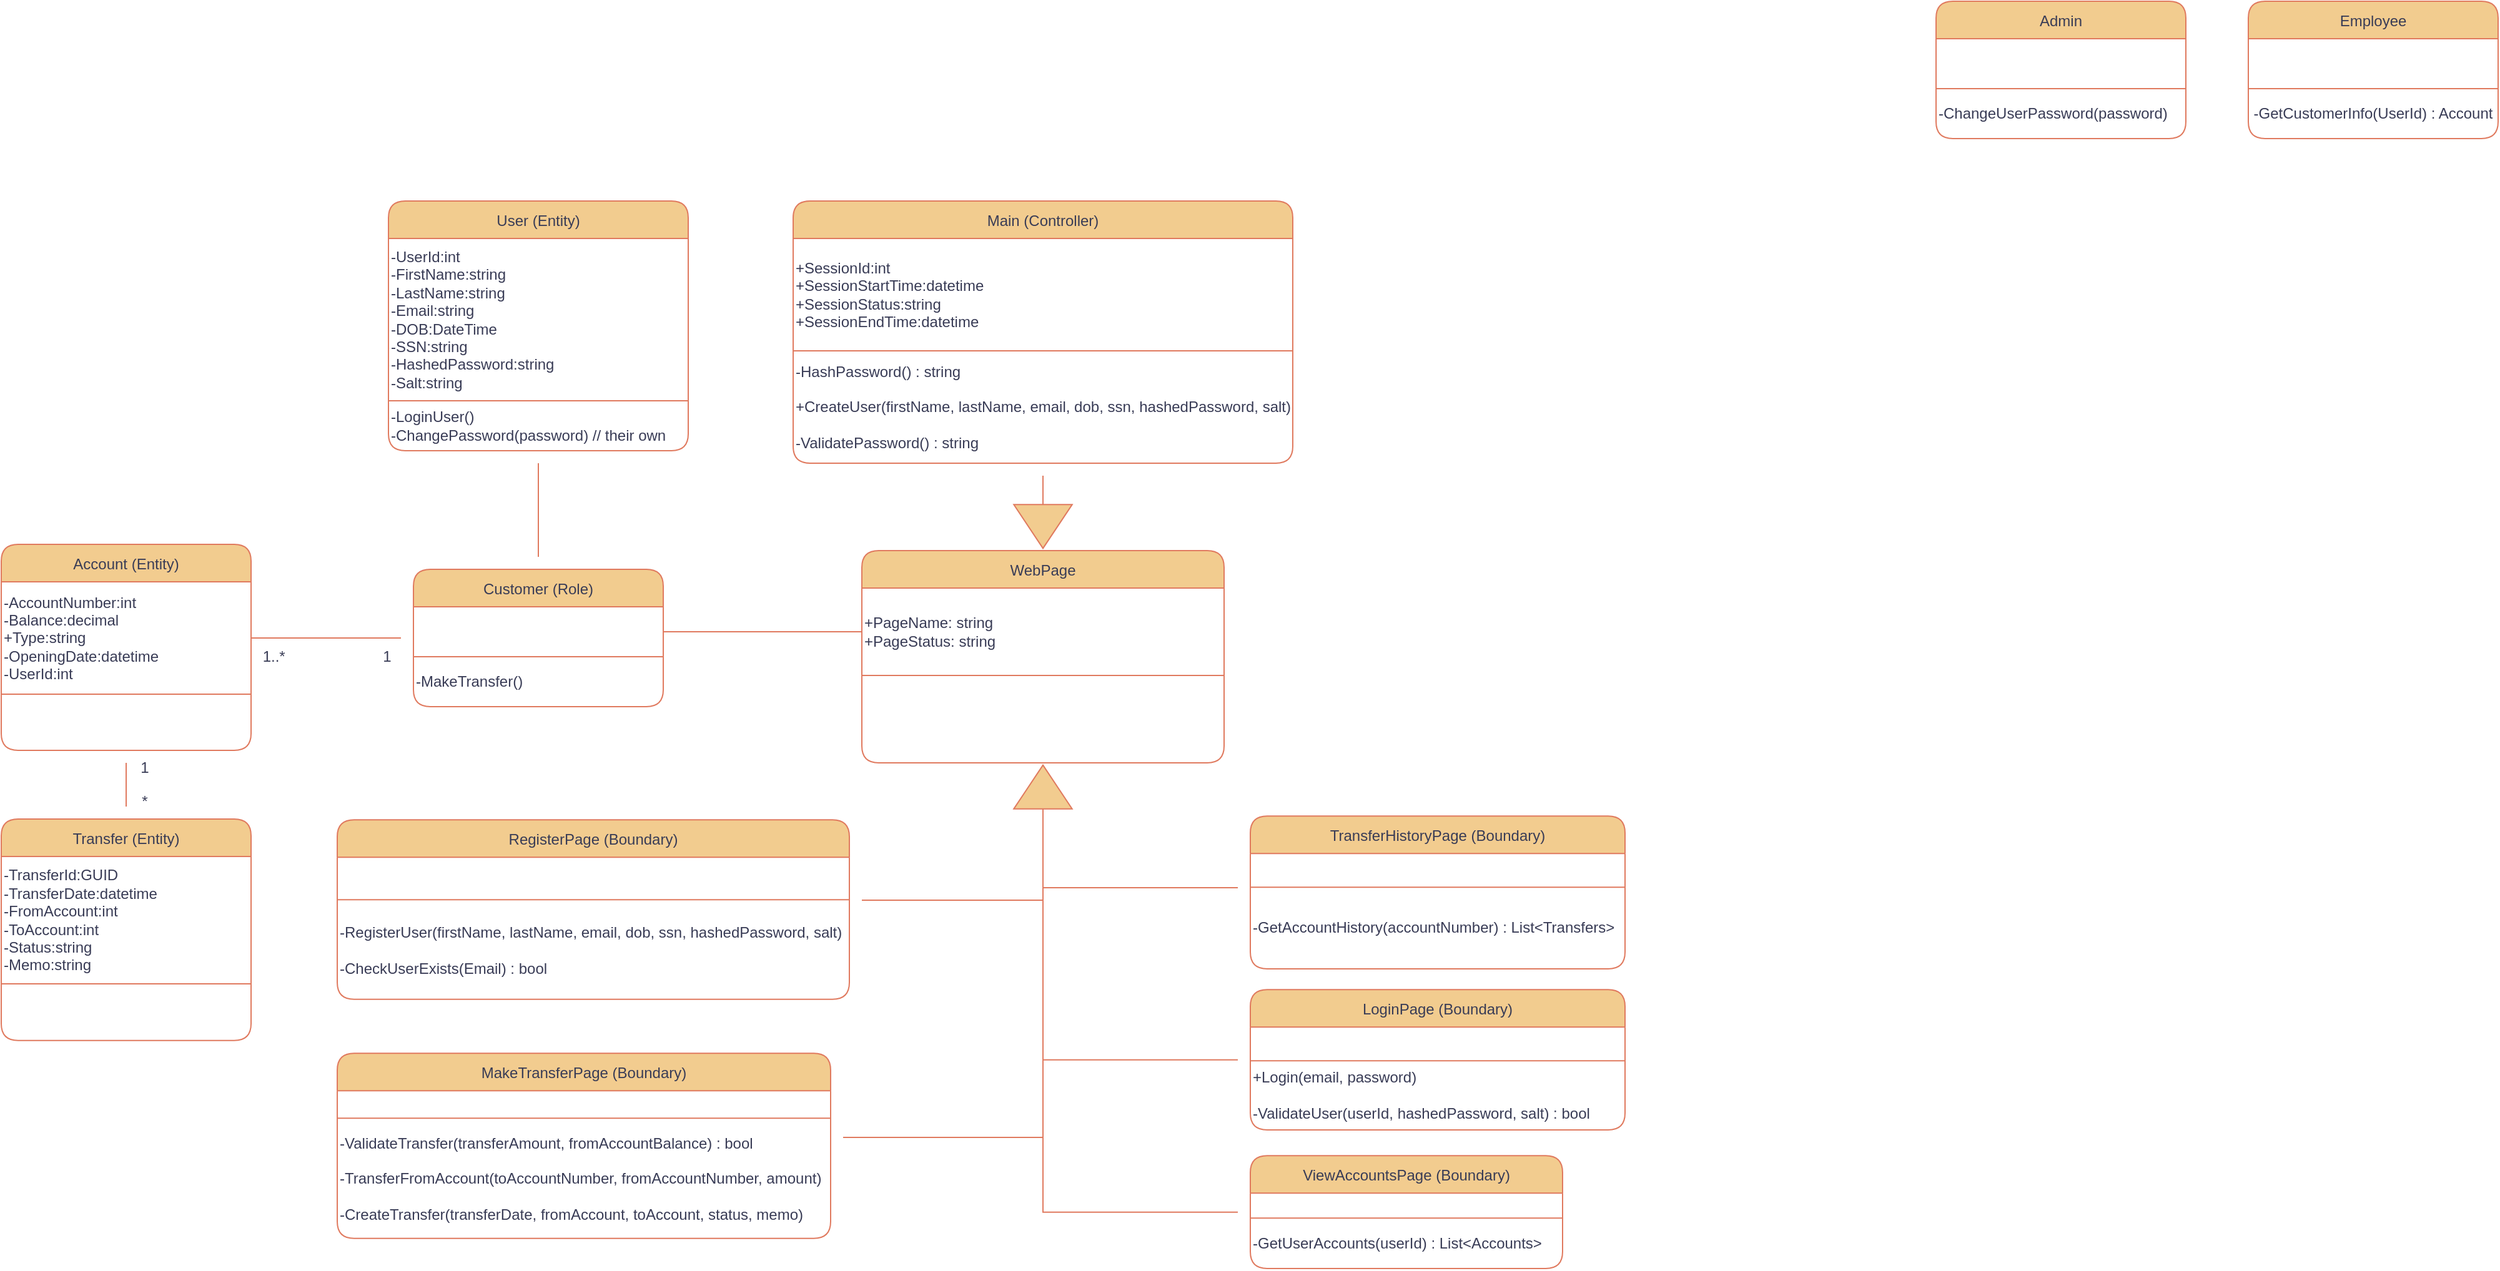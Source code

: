 <mxfile version="21.8.2" type="device">
  <diagram name="Page-1" id="P17yyzefL4xi3_36QRNX">
    <mxGraphModel dx="1736" dy="913" grid="0" gridSize="10" guides="1" tooltips="1" connect="1" arrows="1" fold="1" page="1" pageScale="1" pageWidth="3000" pageHeight="3000" math="0" shadow="0">
      <root>
        <mxCell id="0" />
        <mxCell id="1" parent="0" />
        <mxCell id="8Cm02EMTZbCcTqb-3GgG-6" value="Main (Controller)" style="shape=table;startSize=30;container=1;collapsible=0;childLayout=tableLayout;perimeterSpacing=10;swimlaneLine=1;rounded=1;labelBackgroundColor=none;fillColor=#F2CC8F;strokeColor=#E07A5F;fontColor=#393C56;" vertex="1" parent="1">
          <mxGeometry x="955" y="320" width="400" height="210" as="geometry" />
        </mxCell>
        <mxCell id="8Cm02EMTZbCcTqb-3GgG-7" value="" style="shape=tableRow;horizontal=0;startSize=0;swimlaneHead=0;swimlaneBody=0;strokeColor=#E07A5F;top=0;left=0;bottom=0;right=0;collapsible=0;dropTarget=0;fillColor=none;points=[[0,0.5],[1,0.5]];portConstraint=eastwest;swimlaneLine=1;labelBackgroundColor=none;fontColor=#393C56;" vertex="1" parent="8Cm02EMTZbCcTqb-3GgG-6">
          <mxGeometry y="30" width="400" height="90" as="geometry" />
        </mxCell>
        <mxCell id="8Cm02EMTZbCcTqb-3GgG-8" value="+SessionId:int&lt;br&gt;+SessionStartTime:datetime&lt;br&gt;+SessionStatus:string&lt;br&gt;+SessionEndTime:datetime" style="shape=partialRectangle;html=1;whiteSpace=wrap;connectable=0;strokeColor=#E07A5F;overflow=hidden;fillColor=none;top=0;left=0;bottom=0;right=0;pointerEvents=1;swimlaneLine=1;align=left;labelBackgroundColor=none;fontColor=#393C56;" vertex="1" parent="8Cm02EMTZbCcTqb-3GgG-7">
          <mxGeometry width="400" height="90" as="geometry">
            <mxRectangle width="400" height="90" as="alternateBounds" />
          </mxGeometry>
        </mxCell>
        <mxCell id="8Cm02EMTZbCcTqb-3GgG-9" value="" style="shape=tableRow;horizontal=0;startSize=0;swimlaneHead=0;swimlaneBody=0;strokeColor=#E07A5F;top=0;left=0;bottom=0;right=0;collapsible=0;dropTarget=0;fillColor=none;points=[[0,0.5],[1,0.5]];portConstraint=eastwest;swimlaneLine=1;labelBackgroundColor=none;fontColor=#393C56;" vertex="1" parent="8Cm02EMTZbCcTqb-3GgG-6">
          <mxGeometry y="120" width="400" height="90" as="geometry" />
        </mxCell>
        <mxCell id="8Cm02EMTZbCcTqb-3GgG-10" value="-HashPassword() : string&lt;br&gt;&lt;br&gt;+CreateUser(firstName, lastName, email, dob, ssn, hashedPassword, salt)&lt;br&gt;&lt;br&gt;-ValidatePassword() : string" style="shape=partialRectangle;html=1;whiteSpace=wrap;connectable=0;strokeColor=#E07A5F;overflow=hidden;fillColor=none;top=0;left=0;bottom=0;right=0;pointerEvents=1;swimlaneLine=1;align=left;labelBackgroundColor=none;fontColor=#393C56;" vertex="1" parent="8Cm02EMTZbCcTqb-3GgG-9">
          <mxGeometry width="400" height="90" as="geometry">
            <mxRectangle width="400" height="90" as="alternateBounds" />
          </mxGeometry>
        </mxCell>
        <mxCell id="8Cm02EMTZbCcTqb-3GgG-11" value="WebPage" style="shape=table;startSize=30;container=1;collapsible=0;childLayout=tableLayout;perimeterSpacing=10;swimlaneLine=1;rounded=1;labelBackgroundColor=none;fillColor=#F2CC8F;strokeColor=#E07A5F;fontColor=#393C56;" vertex="1" parent="1">
          <mxGeometry x="1010" y="600" width="290" height="170" as="geometry" />
        </mxCell>
        <mxCell id="8Cm02EMTZbCcTqb-3GgG-12" value="" style="shape=tableRow;horizontal=0;startSize=0;swimlaneHead=0;swimlaneBody=0;strokeColor=#E07A5F;top=0;left=0;bottom=0;right=0;collapsible=0;dropTarget=0;fillColor=none;points=[[0,0.5],[1,0.5]];portConstraint=eastwest;swimlaneLine=1;labelBackgroundColor=none;fontColor=#393C56;" vertex="1" parent="8Cm02EMTZbCcTqb-3GgG-11">
          <mxGeometry y="30" width="290" height="70" as="geometry" />
        </mxCell>
        <mxCell id="8Cm02EMTZbCcTqb-3GgG-13" value="+PageName: string&lt;br&gt;+PageStatus: string" style="shape=partialRectangle;html=1;whiteSpace=wrap;connectable=0;strokeColor=#E07A5F;overflow=hidden;fillColor=none;top=0;left=0;bottom=0;right=0;pointerEvents=1;swimlaneLine=1;align=left;labelBackgroundColor=none;fontColor=#393C56;" vertex="1" parent="8Cm02EMTZbCcTqb-3GgG-12">
          <mxGeometry width="290" height="70" as="geometry">
            <mxRectangle width="290" height="70" as="alternateBounds" />
          </mxGeometry>
        </mxCell>
        <mxCell id="8Cm02EMTZbCcTqb-3GgG-14" value="" style="shape=tableRow;horizontal=0;startSize=0;swimlaneHead=0;swimlaneBody=0;strokeColor=#E07A5F;top=0;left=0;bottom=0;right=0;collapsible=0;dropTarget=0;fillColor=none;points=[[0,0.5],[1,0.5]];portConstraint=eastwest;swimlaneLine=1;labelBackgroundColor=none;fontColor=#393C56;" vertex="1" parent="8Cm02EMTZbCcTqb-3GgG-11">
          <mxGeometry y="100" width="290" height="70" as="geometry" />
        </mxCell>
        <mxCell id="8Cm02EMTZbCcTqb-3GgG-15" value="" style="shape=partialRectangle;html=1;whiteSpace=wrap;connectable=0;strokeColor=#E07A5F;overflow=hidden;fillColor=none;top=0;left=0;bottom=0;right=0;pointerEvents=1;swimlaneLine=1;align=left;labelBackgroundColor=none;fontColor=#393C56;" vertex="1" parent="8Cm02EMTZbCcTqb-3GgG-14">
          <mxGeometry width="290" height="70" as="geometry">
            <mxRectangle width="290" height="70" as="alternateBounds" />
          </mxGeometry>
        </mxCell>
        <mxCell id="8Cm02EMTZbCcTqb-3GgG-16" value="User (Entity)" style="shape=table;startSize=30;container=1;collapsible=0;childLayout=tableLayout;perimeterSpacing=10;swimlaneLine=1;rounded=1;labelBackgroundColor=none;fillColor=#F2CC8F;strokeColor=#E07A5F;fontColor=#393C56;" vertex="1" parent="1">
          <mxGeometry x="631" y="320" width="240" height="200" as="geometry" />
        </mxCell>
        <mxCell id="8Cm02EMTZbCcTqb-3GgG-17" value="" style="shape=tableRow;horizontal=0;startSize=0;swimlaneHead=0;swimlaneBody=0;strokeColor=#E07A5F;top=0;left=0;bottom=0;right=0;collapsible=0;dropTarget=0;fillColor=none;points=[[0,0.5],[1,0.5]];portConstraint=eastwest;swimlaneLine=1;labelBackgroundColor=none;fontColor=#393C56;" vertex="1" parent="8Cm02EMTZbCcTqb-3GgG-16">
          <mxGeometry y="30" width="240" height="130" as="geometry" />
        </mxCell>
        <mxCell id="8Cm02EMTZbCcTqb-3GgG-18" value="-UserId:int&lt;br&gt;-FirstName:string&lt;br&gt;-LastName:string&lt;br&gt;-Email:string&lt;br&gt;-DOB:DateTime&lt;br&gt;-SSN:string&lt;br&gt;-HashedPassword:string&lt;br&gt;-Salt:string" style="shape=partialRectangle;html=1;whiteSpace=wrap;connectable=0;strokeColor=#E07A5F;overflow=hidden;fillColor=none;top=0;left=0;bottom=0;right=0;pointerEvents=1;swimlaneLine=1;align=left;labelBackgroundColor=none;fontColor=#393C56;" vertex="1" parent="8Cm02EMTZbCcTqb-3GgG-17">
          <mxGeometry width="240" height="130" as="geometry">
            <mxRectangle width="240" height="130" as="alternateBounds" />
          </mxGeometry>
        </mxCell>
        <mxCell id="8Cm02EMTZbCcTqb-3GgG-19" value="" style="shape=tableRow;horizontal=0;startSize=0;swimlaneHead=0;swimlaneBody=0;strokeColor=#E07A5F;top=0;left=0;bottom=0;right=0;collapsible=0;dropTarget=0;fillColor=none;points=[[0,0.5],[1,0.5]];portConstraint=eastwest;swimlaneLine=1;labelBackgroundColor=none;fontColor=#393C56;" vertex="1" parent="8Cm02EMTZbCcTqb-3GgG-16">
          <mxGeometry y="160" width="240" height="40" as="geometry" />
        </mxCell>
        <mxCell id="8Cm02EMTZbCcTqb-3GgG-20" value="-LoginUser()&lt;br&gt;-ChangePassword(password) // their own" style="shape=partialRectangle;html=1;whiteSpace=wrap;connectable=0;strokeColor=#E07A5F;overflow=hidden;fillColor=none;top=0;left=0;bottom=0;right=0;pointerEvents=1;swimlaneLine=1;align=left;labelBackgroundColor=none;fontColor=#393C56;" vertex="1" parent="8Cm02EMTZbCcTqb-3GgG-19">
          <mxGeometry width="240" height="40" as="geometry">
            <mxRectangle width="240" height="40" as="alternateBounds" />
          </mxGeometry>
        </mxCell>
        <mxCell id="8Cm02EMTZbCcTqb-3GgG-21" value="Admin" style="shape=table;startSize=30;container=1;collapsible=0;childLayout=tableLayout;perimeterSpacing=10;swimlaneLine=1;rounded=1;labelBackgroundColor=none;fillColor=#F2CC8F;strokeColor=#E07A5F;fontColor=#393C56;" vertex="1" parent="1">
          <mxGeometry x="1870" y="160" width="200" height="110" as="geometry" />
        </mxCell>
        <mxCell id="8Cm02EMTZbCcTqb-3GgG-22" value="" style="shape=tableRow;horizontal=0;startSize=0;swimlaneHead=0;swimlaneBody=0;strokeColor=#E07A5F;top=0;left=0;bottom=0;right=0;collapsible=0;dropTarget=0;fillColor=none;points=[[0,0.5],[1,0.5]];portConstraint=eastwest;swimlaneLine=1;labelBackgroundColor=none;fontColor=#393C56;" vertex="1" parent="8Cm02EMTZbCcTqb-3GgG-21">
          <mxGeometry y="30" width="200" height="40" as="geometry" />
        </mxCell>
        <mxCell id="8Cm02EMTZbCcTqb-3GgG-23" value="" style="shape=partialRectangle;html=1;whiteSpace=wrap;connectable=0;strokeColor=#E07A5F;overflow=hidden;fillColor=none;top=0;left=0;bottom=0;right=0;pointerEvents=1;swimlaneLine=1;labelBackgroundColor=none;fontColor=#393C56;" vertex="1" parent="8Cm02EMTZbCcTqb-3GgG-22">
          <mxGeometry width="200" height="40" as="geometry">
            <mxRectangle width="200" height="40" as="alternateBounds" />
          </mxGeometry>
        </mxCell>
        <mxCell id="8Cm02EMTZbCcTqb-3GgG-24" value="" style="shape=tableRow;horizontal=0;startSize=0;swimlaneHead=0;swimlaneBody=0;strokeColor=#E07A5F;top=0;left=0;bottom=0;right=0;collapsible=0;dropTarget=0;fillColor=none;points=[[0,0.5],[1,0.5]];portConstraint=eastwest;swimlaneLine=1;labelBackgroundColor=none;fontColor=#393C56;" vertex="1" parent="8Cm02EMTZbCcTqb-3GgG-21">
          <mxGeometry y="70" width="200" height="40" as="geometry" />
        </mxCell>
        <mxCell id="8Cm02EMTZbCcTqb-3GgG-25" value="-ChangeUserPassword(password)" style="shape=partialRectangle;html=1;whiteSpace=wrap;connectable=0;strokeColor=#E07A5F;overflow=hidden;fillColor=none;top=0;left=0;bottom=0;right=0;pointerEvents=1;swimlaneLine=1;align=left;labelBackgroundColor=none;fontColor=#393C56;" vertex="1" parent="8Cm02EMTZbCcTqb-3GgG-24">
          <mxGeometry width="200" height="40" as="geometry">
            <mxRectangle width="200" height="40" as="alternateBounds" />
          </mxGeometry>
        </mxCell>
        <mxCell id="8Cm02EMTZbCcTqb-3GgG-76" style="edgeStyle=orthogonalEdgeStyle;rounded=0;orthogonalLoop=1;jettySize=auto;html=1;endArrow=none;endFill=0;labelBackgroundColor=none;strokeColor=#E07A5F;fontColor=default;" edge="1" parent="1" source="8Cm02EMTZbCcTqb-3GgG-26" target="8Cm02EMTZbCcTqb-3GgG-16">
          <mxGeometry relative="1" as="geometry" />
        </mxCell>
        <mxCell id="8Cm02EMTZbCcTqb-3GgG-26" value="Customer (Role)" style="shape=table;startSize=30;container=1;collapsible=0;childLayout=tableLayout;perimeterSpacing=10;swimlaneLine=1;rounded=1;labelBackgroundColor=none;fillColor=#F2CC8F;strokeColor=#E07A5F;fontColor=#393C56;" vertex="1" parent="1">
          <mxGeometry x="651" y="615" width="200" height="110" as="geometry" />
        </mxCell>
        <mxCell id="8Cm02EMTZbCcTqb-3GgG-27" value="" style="shape=tableRow;horizontal=0;startSize=0;swimlaneHead=0;swimlaneBody=0;strokeColor=#E07A5F;top=0;left=0;bottom=0;right=0;collapsible=0;dropTarget=0;fillColor=none;points=[[0,0.5],[1,0.5]];portConstraint=eastwest;swimlaneLine=1;labelBackgroundColor=none;fontColor=#393C56;" vertex="1" parent="8Cm02EMTZbCcTqb-3GgG-26">
          <mxGeometry y="30" width="200" height="40" as="geometry" />
        </mxCell>
        <mxCell id="8Cm02EMTZbCcTqb-3GgG-28" value="" style="shape=partialRectangle;html=1;whiteSpace=wrap;connectable=0;strokeColor=#E07A5F;overflow=hidden;fillColor=none;top=0;left=0;bottom=0;right=0;pointerEvents=1;swimlaneLine=1;labelBackgroundColor=none;fontColor=#393C56;" vertex="1" parent="8Cm02EMTZbCcTqb-3GgG-27">
          <mxGeometry width="200" height="40" as="geometry">
            <mxRectangle width="200" height="40" as="alternateBounds" />
          </mxGeometry>
        </mxCell>
        <mxCell id="8Cm02EMTZbCcTqb-3GgG-29" value="" style="shape=tableRow;horizontal=0;startSize=0;swimlaneHead=0;swimlaneBody=0;strokeColor=#E07A5F;top=0;left=0;bottom=0;right=0;collapsible=0;dropTarget=0;fillColor=none;points=[[0,0.5],[1,0.5]];portConstraint=eastwest;swimlaneLine=1;labelBackgroundColor=none;fontColor=#393C56;" vertex="1" parent="8Cm02EMTZbCcTqb-3GgG-26">
          <mxGeometry y="70" width="200" height="40" as="geometry" />
        </mxCell>
        <mxCell id="8Cm02EMTZbCcTqb-3GgG-30" value="-MakeTransfer()" style="shape=partialRectangle;html=1;whiteSpace=wrap;connectable=0;strokeColor=#E07A5F;overflow=hidden;fillColor=none;top=0;left=0;bottom=0;right=0;pointerEvents=1;swimlaneLine=1;align=left;labelBackgroundColor=none;fontColor=#393C56;" vertex="1" parent="8Cm02EMTZbCcTqb-3GgG-29">
          <mxGeometry width="200" height="40" as="geometry">
            <mxRectangle width="200" height="40" as="alternateBounds" />
          </mxGeometry>
        </mxCell>
        <mxCell id="8Cm02EMTZbCcTqb-3GgG-31" value="Employee" style="shape=table;startSize=30;container=1;collapsible=0;childLayout=tableLayout;perimeterSpacing=10;swimlaneLine=1;rounded=1;labelBackgroundColor=none;fillColor=#F2CC8F;strokeColor=#E07A5F;fontColor=#393C56;" vertex="1" parent="1">
          <mxGeometry x="2120" y="160" width="200" height="110" as="geometry" />
        </mxCell>
        <mxCell id="8Cm02EMTZbCcTqb-3GgG-32" value="" style="shape=tableRow;horizontal=0;startSize=0;swimlaneHead=0;swimlaneBody=0;strokeColor=#E07A5F;top=0;left=0;bottom=0;right=0;collapsible=0;dropTarget=0;fillColor=none;points=[[0,0.5],[1,0.5]];portConstraint=eastwest;swimlaneLine=1;labelBackgroundColor=none;fontColor=#393C56;" vertex="1" parent="8Cm02EMTZbCcTqb-3GgG-31">
          <mxGeometry y="30" width="200" height="40" as="geometry" />
        </mxCell>
        <mxCell id="8Cm02EMTZbCcTqb-3GgG-33" value="" style="shape=partialRectangle;html=1;whiteSpace=wrap;connectable=0;strokeColor=#E07A5F;overflow=hidden;fillColor=none;top=0;left=0;bottom=0;right=0;pointerEvents=1;swimlaneLine=1;labelBackgroundColor=none;fontColor=#393C56;" vertex="1" parent="8Cm02EMTZbCcTqb-3GgG-32">
          <mxGeometry width="200" height="40" as="geometry">
            <mxRectangle width="200" height="40" as="alternateBounds" />
          </mxGeometry>
        </mxCell>
        <mxCell id="8Cm02EMTZbCcTqb-3GgG-34" value="" style="shape=tableRow;horizontal=0;startSize=0;swimlaneHead=0;swimlaneBody=0;strokeColor=#E07A5F;top=0;left=0;bottom=0;right=0;collapsible=0;dropTarget=0;fillColor=none;points=[[0,0.5],[1,0.5]];portConstraint=eastwest;swimlaneLine=1;labelBackgroundColor=none;fontColor=#393C56;" vertex="1" parent="8Cm02EMTZbCcTqb-3GgG-31">
          <mxGeometry y="70" width="200" height="40" as="geometry" />
        </mxCell>
        <mxCell id="8Cm02EMTZbCcTqb-3GgG-35" value="-GetCustomerInfo(UserId) : Account" style="shape=partialRectangle;html=1;whiteSpace=wrap;connectable=0;strokeColor=#E07A5F;overflow=hidden;fillColor=none;top=0;left=0;bottom=0;right=0;pointerEvents=1;swimlaneLine=1;labelBackgroundColor=none;fontColor=#393C56;" vertex="1" parent="8Cm02EMTZbCcTqb-3GgG-34">
          <mxGeometry width="200" height="40" as="geometry">
            <mxRectangle width="200" height="40" as="alternateBounds" />
          </mxGeometry>
        </mxCell>
        <mxCell id="8Cm02EMTZbCcTqb-3GgG-69" style="edgeStyle=orthogonalEdgeStyle;rounded=0;orthogonalLoop=1;jettySize=auto;html=1;endArrow=none;endFill=0;labelBackgroundColor=none;strokeColor=#E07A5F;fontColor=default;" edge="1" parent="1" source="8Cm02EMTZbCcTqb-3GgG-36" target="8Cm02EMTZbCcTqb-3GgG-11">
          <mxGeometry relative="1" as="geometry">
            <Array as="points">
              <mxPoint x="1155" y="880" />
            </Array>
          </mxGeometry>
        </mxCell>
        <mxCell id="8Cm02EMTZbCcTqb-3GgG-36" value="RegisterPage (Boundary)" style="shape=table;startSize=30;container=1;collapsible=0;childLayout=tableLayout;perimeterSpacing=10;swimlaneLine=1;rounded=1;labelBackgroundColor=none;fillColor=#F2CC8F;strokeColor=#E07A5F;fontColor=#393C56;" vertex="1" parent="1">
          <mxGeometry x="590" y="815.67" width="410" height="143.66" as="geometry" />
        </mxCell>
        <mxCell id="8Cm02EMTZbCcTqb-3GgG-37" value="" style="shape=tableRow;horizontal=0;startSize=0;swimlaneHead=0;swimlaneBody=0;strokeColor=#E07A5F;top=0;left=0;bottom=0;right=0;collapsible=0;dropTarget=0;fillColor=none;points=[[0,0.5],[1,0.5]];portConstraint=eastwest;swimlaneLine=1;labelBackgroundColor=none;fontColor=#393C56;" vertex="1" parent="8Cm02EMTZbCcTqb-3GgG-36">
          <mxGeometry y="30" width="410" height="34" as="geometry" />
        </mxCell>
        <mxCell id="8Cm02EMTZbCcTqb-3GgG-38" value="" style="shape=partialRectangle;html=1;whiteSpace=wrap;connectable=0;strokeColor=#E07A5F;overflow=hidden;fillColor=none;top=0;left=0;bottom=0;right=0;pointerEvents=1;swimlaneLine=1;align=left;labelBackgroundColor=none;fontColor=#393C56;" vertex="1" parent="8Cm02EMTZbCcTqb-3GgG-37">
          <mxGeometry width="410" height="34" as="geometry">
            <mxRectangle width="410" height="34" as="alternateBounds" />
          </mxGeometry>
        </mxCell>
        <mxCell id="8Cm02EMTZbCcTqb-3GgG-39" value="" style="shape=tableRow;horizontal=0;startSize=0;swimlaneHead=0;swimlaneBody=0;strokeColor=#E07A5F;top=0;left=0;bottom=0;right=0;collapsible=0;dropTarget=0;fillColor=none;points=[[0,0.5],[1,0.5]];portConstraint=eastwest;swimlaneLine=1;labelBackgroundColor=none;fontColor=#393C56;" vertex="1" parent="8Cm02EMTZbCcTqb-3GgG-36">
          <mxGeometry y="64" width="410" height="80" as="geometry" />
        </mxCell>
        <mxCell id="8Cm02EMTZbCcTqb-3GgG-40" value="-RegisterUser(firstName, lastName, email, dob, ssn, hashedPassword, salt)&lt;br&gt;&lt;br&gt;-CheckUserExists(Email) : bool" style="shape=partialRectangle;html=1;whiteSpace=wrap;connectable=0;strokeColor=#E07A5F;overflow=hidden;fillColor=none;top=0;left=0;bottom=0;right=0;pointerEvents=1;swimlaneLine=1;align=left;labelBackgroundColor=none;fontColor=#393C56;" vertex="1" parent="8Cm02EMTZbCcTqb-3GgG-39">
          <mxGeometry width="410" height="80" as="geometry">
            <mxRectangle width="410" height="80" as="alternateBounds" />
          </mxGeometry>
        </mxCell>
        <mxCell id="8Cm02EMTZbCcTqb-3GgG-72" style="edgeStyle=orthogonalEdgeStyle;rounded=0;orthogonalLoop=1;jettySize=auto;html=1;endArrow=none;endFill=0;labelBackgroundColor=none;strokeColor=#E07A5F;fontColor=default;" edge="1" parent="1" source="8Cm02EMTZbCcTqb-3GgG-41" target="8Cm02EMTZbCcTqb-3GgG-11">
          <mxGeometry relative="1" as="geometry">
            <Array as="points">
              <mxPoint x="1155" y="1008" />
            </Array>
          </mxGeometry>
        </mxCell>
        <mxCell id="8Cm02EMTZbCcTqb-3GgG-41" value="LoginPage (Boundary)" style="shape=table;startSize=30;container=1;collapsible=0;childLayout=tableLayout;perimeterSpacing=10;swimlaneLine=1;rounded=1;labelBackgroundColor=none;fillColor=#F2CC8F;strokeColor=#E07A5F;fontColor=#393C56;" vertex="1" parent="1">
          <mxGeometry x="1321" y="951.67" width="300" height="112.33" as="geometry" />
        </mxCell>
        <mxCell id="8Cm02EMTZbCcTqb-3GgG-42" value="" style="shape=tableRow;horizontal=0;startSize=0;swimlaneHead=0;swimlaneBody=0;strokeColor=#E07A5F;top=0;left=0;bottom=0;right=0;collapsible=0;dropTarget=0;fillColor=none;points=[[0,0.5],[1,0.5]];portConstraint=eastwest;swimlaneLine=1;labelBackgroundColor=none;fontColor=#393C56;" vertex="1" parent="8Cm02EMTZbCcTqb-3GgG-41">
          <mxGeometry y="30" width="300" height="27" as="geometry" />
        </mxCell>
        <mxCell id="8Cm02EMTZbCcTqb-3GgG-43" value="" style="shape=partialRectangle;html=1;whiteSpace=wrap;connectable=0;strokeColor=#E07A5F;overflow=hidden;fillColor=none;top=0;left=0;bottom=0;right=0;pointerEvents=1;swimlaneLine=1;align=left;labelBackgroundColor=none;fontColor=#393C56;" vertex="1" parent="8Cm02EMTZbCcTqb-3GgG-42">
          <mxGeometry width="300" height="27" as="geometry">
            <mxRectangle width="300" height="27" as="alternateBounds" />
          </mxGeometry>
        </mxCell>
        <mxCell id="8Cm02EMTZbCcTqb-3GgG-44" value="" style="shape=tableRow;horizontal=0;startSize=0;swimlaneHead=0;swimlaneBody=0;strokeColor=#E07A5F;top=0;left=0;bottom=0;right=0;collapsible=0;dropTarget=0;fillColor=none;points=[[0,0.5],[1,0.5]];portConstraint=eastwest;swimlaneLine=1;labelBackgroundColor=none;fontColor=#393C56;" vertex="1" parent="8Cm02EMTZbCcTqb-3GgG-41">
          <mxGeometry y="57" width="300" height="55" as="geometry" />
        </mxCell>
        <mxCell id="8Cm02EMTZbCcTqb-3GgG-45" value="+Login(email, password)&lt;br&gt;&lt;br&gt;-ValidateUser(userId, hashedPassword, salt) : bool&amp;nbsp;" style="shape=partialRectangle;html=1;whiteSpace=wrap;connectable=0;strokeColor=#E07A5F;overflow=hidden;fillColor=none;top=0;left=0;bottom=0;right=0;pointerEvents=1;swimlaneLine=1;align=left;labelBackgroundColor=none;fontColor=#393C56;" vertex="1" parent="8Cm02EMTZbCcTqb-3GgG-44">
          <mxGeometry width="300" height="55" as="geometry">
            <mxRectangle width="300" height="55" as="alternateBounds" />
          </mxGeometry>
        </mxCell>
        <mxCell id="8Cm02EMTZbCcTqb-3GgG-73" style="edgeStyle=orthogonalEdgeStyle;rounded=0;orthogonalLoop=1;jettySize=auto;html=1;endArrow=none;endFill=0;labelBackgroundColor=none;strokeColor=#E07A5F;fontColor=default;" edge="1" parent="1" source="8Cm02EMTZbCcTqb-3GgG-46" target="8Cm02EMTZbCcTqb-3GgG-11">
          <mxGeometry relative="1" as="geometry" />
        </mxCell>
        <mxCell id="8Cm02EMTZbCcTqb-3GgG-46" value="ViewAccountsPage (Boundary)" style="shape=table;startSize=30;container=1;collapsible=0;childLayout=tableLayout;perimeterSpacing=10;swimlaneLine=1;rounded=1;labelBackgroundColor=none;fillColor=#F2CC8F;strokeColor=#E07A5F;fontColor=#393C56;" vertex="1" parent="1">
          <mxGeometry x="1321" y="1084.67" width="250" height="90.33" as="geometry" />
        </mxCell>
        <mxCell id="8Cm02EMTZbCcTqb-3GgG-47" value="" style="shape=tableRow;horizontal=0;startSize=0;swimlaneHead=0;swimlaneBody=0;strokeColor=#E07A5F;top=0;left=0;bottom=0;right=0;collapsible=0;dropTarget=0;fillColor=none;points=[[0,0.5],[1,0.5]];portConstraint=eastwest;swimlaneLine=1;labelBackgroundColor=none;fontColor=#393C56;" vertex="1" parent="8Cm02EMTZbCcTqb-3GgG-46">
          <mxGeometry y="30" width="250" height="20" as="geometry" />
        </mxCell>
        <mxCell id="8Cm02EMTZbCcTqb-3GgG-48" value="" style="shape=partialRectangle;html=1;whiteSpace=wrap;connectable=0;strokeColor=#E07A5F;overflow=hidden;fillColor=none;top=0;left=0;bottom=0;right=0;pointerEvents=1;swimlaneLine=1;align=left;labelBackgroundColor=none;fontColor=#393C56;" vertex="1" parent="8Cm02EMTZbCcTqb-3GgG-47">
          <mxGeometry width="250" height="20" as="geometry">
            <mxRectangle width="250" height="20" as="alternateBounds" />
          </mxGeometry>
        </mxCell>
        <mxCell id="8Cm02EMTZbCcTqb-3GgG-49" value="" style="shape=tableRow;horizontal=0;startSize=0;swimlaneHead=0;swimlaneBody=0;strokeColor=#E07A5F;top=0;left=0;bottom=0;right=0;collapsible=0;dropTarget=0;fillColor=none;points=[[0,0.5],[1,0.5]];portConstraint=eastwest;swimlaneLine=1;labelBackgroundColor=none;fontColor=#393C56;" vertex="1" parent="8Cm02EMTZbCcTqb-3GgG-46">
          <mxGeometry y="50" width="250" height="40" as="geometry" />
        </mxCell>
        <mxCell id="8Cm02EMTZbCcTqb-3GgG-50" value="-GetUserAccounts(userId) : List&amp;lt;Accounts&amp;gt;" style="shape=partialRectangle;html=1;whiteSpace=wrap;connectable=0;strokeColor=#E07A5F;overflow=hidden;fillColor=none;top=0;left=0;bottom=0;right=0;pointerEvents=1;swimlaneLine=1;align=left;labelBackgroundColor=none;fontColor=#393C56;" vertex="1" parent="8Cm02EMTZbCcTqb-3GgG-49">
          <mxGeometry width="250" height="40" as="geometry">
            <mxRectangle width="250" height="40" as="alternateBounds" />
          </mxGeometry>
        </mxCell>
        <mxCell id="8Cm02EMTZbCcTqb-3GgG-51" value="MakeTransferPage (Boundary)" style="shape=table;startSize=30;container=1;collapsible=0;childLayout=tableLayout;perimeterSpacing=10;swimlaneLine=1;rounded=1;labelBackgroundColor=none;fillColor=#F2CC8F;strokeColor=#E07A5F;fontColor=#393C56;" vertex="1" parent="1">
          <mxGeometry x="590" y="1002.67" width="395" height="148.21" as="geometry" />
        </mxCell>
        <mxCell id="8Cm02EMTZbCcTqb-3GgG-52" value="" style="shape=tableRow;horizontal=0;startSize=0;swimlaneHead=0;swimlaneBody=0;strokeColor=#E07A5F;top=0;left=0;bottom=0;right=0;collapsible=0;dropTarget=0;fillColor=none;points=[[0,0.5],[1,0.5]];portConstraint=eastwest;swimlaneLine=1;labelBackgroundColor=none;fontColor=#393C56;" vertex="1" parent="8Cm02EMTZbCcTqb-3GgG-51">
          <mxGeometry y="30" width="395" height="22" as="geometry" />
        </mxCell>
        <mxCell id="8Cm02EMTZbCcTqb-3GgG-53" value="" style="shape=partialRectangle;html=1;whiteSpace=wrap;connectable=0;strokeColor=#E07A5F;overflow=hidden;fillColor=none;top=0;left=0;bottom=0;right=0;pointerEvents=1;swimlaneLine=1;align=left;labelBackgroundColor=none;fontColor=#393C56;" vertex="1" parent="8Cm02EMTZbCcTqb-3GgG-52">
          <mxGeometry width="395" height="22" as="geometry">
            <mxRectangle width="395" height="22" as="alternateBounds" />
          </mxGeometry>
        </mxCell>
        <mxCell id="8Cm02EMTZbCcTqb-3GgG-54" value="" style="shape=tableRow;horizontal=0;startSize=0;swimlaneHead=0;swimlaneBody=0;strokeColor=#E07A5F;top=0;left=0;bottom=0;right=0;collapsible=0;dropTarget=0;fillColor=none;points=[[0,0.5],[1,0.5]];portConstraint=eastwest;swimlaneLine=1;labelBackgroundColor=none;fontColor=#393C56;" vertex="1" parent="8Cm02EMTZbCcTqb-3GgG-51">
          <mxGeometry y="52" width="395" height="96" as="geometry" />
        </mxCell>
        <mxCell id="8Cm02EMTZbCcTqb-3GgG-55" value="-ValidateTransfer(transferAmount, fromAccountBalance) : bool&lt;br&gt;&lt;br&gt;-TransferFromAccount(toAccountNumber, fromAccountNumber, amount)&lt;br&gt;&lt;br&gt;-CreateTransfer(transferDate, fromAccount, toAccount, status, memo)" style="shape=partialRectangle;html=1;whiteSpace=wrap;connectable=0;strokeColor=#E07A5F;overflow=hidden;fillColor=none;top=0;left=0;bottom=0;right=0;pointerEvents=1;swimlaneLine=1;align=left;labelBackgroundColor=none;fontColor=#393C56;" vertex="1" parent="8Cm02EMTZbCcTqb-3GgG-54">
          <mxGeometry width="395" height="96" as="geometry">
            <mxRectangle width="395" height="96" as="alternateBounds" />
          </mxGeometry>
        </mxCell>
        <mxCell id="8Cm02EMTZbCcTqb-3GgG-71" style="edgeStyle=orthogonalEdgeStyle;rounded=0;orthogonalLoop=1;jettySize=auto;html=1;endArrow=none;endFill=0;labelBackgroundColor=none;strokeColor=#E07A5F;fontColor=default;" edge="1" parent="1" source="8Cm02EMTZbCcTqb-3GgG-56" target="8Cm02EMTZbCcTqb-3GgG-11">
          <mxGeometry relative="1" as="geometry">
            <Array as="points">
              <mxPoint x="1155" y="870" />
            </Array>
          </mxGeometry>
        </mxCell>
        <mxCell id="8Cm02EMTZbCcTqb-3GgG-56" value="TransferHistoryPage (Boundary)" style="shape=table;startSize=30;container=1;collapsible=0;childLayout=tableLayout;perimeterSpacing=10;swimlaneLine=1;rounded=1;labelBackgroundColor=none;fillColor=#F2CC8F;strokeColor=#E07A5F;fontColor=#393C56;" vertex="1" parent="1">
          <mxGeometry x="1321" y="812.67" width="300" height="122.33" as="geometry" />
        </mxCell>
        <mxCell id="8Cm02EMTZbCcTqb-3GgG-57" value="" style="shape=tableRow;horizontal=0;startSize=0;swimlaneHead=0;swimlaneBody=0;strokeColor=#E07A5F;top=0;left=0;bottom=0;right=0;collapsible=0;dropTarget=0;fillColor=none;points=[[0,0.5],[1,0.5]];portConstraint=eastwest;swimlaneLine=1;labelBackgroundColor=none;fontColor=#393C56;" vertex="1" parent="8Cm02EMTZbCcTqb-3GgG-56">
          <mxGeometry y="30" width="300" height="27" as="geometry" />
        </mxCell>
        <mxCell id="8Cm02EMTZbCcTqb-3GgG-58" value="" style="shape=partialRectangle;html=1;whiteSpace=wrap;connectable=0;strokeColor=#E07A5F;overflow=hidden;fillColor=none;top=0;left=0;bottom=0;right=0;pointerEvents=1;swimlaneLine=1;align=left;labelBackgroundColor=none;fontColor=#393C56;" vertex="1" parent="8Cm02EMTZbCcTqb-3GgG-57">
          <mxGeometry width="300" height="27" as="geometry">
            <mxRectangle width="300" height="27" as="alternateBounds" />
          </mxGeometry>
        </mxCell>
        <mxCell id="8Cm02EMTZbCcTqb-3GgG-59" value="" style="shape=tableRow;horizontal=0;startSize=0;swimlaneHead=0;swimlaneBody=0;strokeColor=#E07A5F;top=0;left=0;bottom=0;right=0;collapsible=0;dropTarget=0;fillColor=none;points=[[0,0.5],[1,0.5]];portConstraint=eastwest;swimlaneLine=1;labelBackgroundColor=none;fontColor=#393C56;" vertex="1" parent="8Cm02EMTZbCcTqb-3GgG-56">
          <mxGeometry y="57" width="300" height="65" as="geometry" />
        </mxCell>
        <mxCell id="8Cm02EMTZbCcTqb-3GgG-60" value="-GetAccountHistory(accountNumber) : List&amp;lt;Transfers&amp;gt;" style="shape=partialRectangle;html=1;whiteSpace=wrap;connectable=0;strokeColor=#E07A5F;overflow=hidden;fillColor=none;top=0;left=0;bottom=0;right=0;pointerEvents=1;swimlaneLine=1;align=left;labelBackgroundColor=none;fontColor=#393C56;" vertex="1" parent="8Cm02EMTZbCcTqb-3GgG-59">
          <mxGeometry width="300" height="65" as="geometry">
            <mxRectangle width="300" height="65" as="alternateBounds" />
          </mxGeometry>
        </mxCell>
        <mxCell id="8Cm02EMTZbCcTqb-3GgG-70" style="edgeStyle=orthogonalEdgeStyle;rounded=0;orthogonalLoop=1;jettySize=auto;html=1;endArrow=none;endFill=0;labelBackgroundColor=none;strokeColor=#E07A5F;fontColor=default;" edge="1" parent="1" source="8Cm02EMTZbCcTqb-3GgG-74" target="8Cm02EMTZbCcTqb-3GgG-11">
          <mxGeometry relative="1" as="geometry">
            <Array as="points">
              <mxPoint x="1155" y="872.67" />
              <mxPoint x="1155" y="872.67" />
            </Array>
          </mxGeometry>
        </mxCell>
        <mxCell id="8Cm02EMTZbCcTqb-3GgG-75" value="" style="edgeStyle=orthogonalEdgeStyle;rounded=0;orthogonalLoop=1;jettySize=auto;html=1;endArrow=none;endFill=0;labelBackgroundColor=none;strokeColor=#E07A5F;fontColor=default;" edge="1" parent="1" source="8Cm02EMTZbCcTqb-3GgG-51" target="8Cm02EMTZbCcTqb-3GgG-74">
          <mxGeometry relative="1" as="geometry">
            <mxPoint x="985" y="1072.67" as="sourcePoint" />
            <mxPoint x="1155" y="782.67" as="targetPoint" />
            <Array as="points">
              <mxPoint x="1155" y="1070" />
            </Array>
          </mxGeometry>
        </mxCell>
        <mxCell id="8Cm02EMTZbCcTqb-3GgG-74" value="" style="triangle;whiteSpace=wrap;html=1;rotation=-90;labelBackgroundColor=none;fillColor=#F2CC8F;strokeColor=#E07A5F;fontColor=#393C56;" vertex="1" parent="1">
          <mxGeometry x="1137.5" y="766" width="35" height="46.67" as="geometry" />
        </mxCell>
        <mxCell id="8Cm02EMTZbCcTqb-3GgG-77" style="edgeStyle=orthogonalEdgeStyle;rounded=0;orthogonalLoop=1;jettySize=auto;html=1;labelBackgroundColor=none;strokeColor=#E07A5F;fontColor=default;endArrow=none;endFill=0;" edge="1" parent="1" source="8Cm02EMTZbCcTqb-3GgG-27" target="8Cm02EMTZbCcTqb-3GgG-12">
          <mxGeometry relative="1" as="geometry" />
        </mxCell>
        <mxCell id="8Cm02EMTZbCcTqb-3GgG-78" value="Account (Entity)" style="shape=table;startSize=30;container=1;collapsible=0;childLayout=tableLayout;perimeterSpacing=10;swimlaneLine=1;rounded=1;labelBackgroundColor=none;fillColor=#F2CC8F;strokeColor=#E07A5F;fontColor=#393C56;" vertex="1" parent="1">
          <mxGeometry x="321" y="595" width="200" height="165" as="geometry" />
        </mxCell>
        <mxCell id="8Cm02EMTZbCcTqb-3GgG-79" value="" style="shape=tableRow;horizontal=0;startSize=0;swimlaneHead=0;swimlaneBody=0;strokeColor=#E07A5F;top=0;left=0;bottom=0;right=0;collapsible=0;dropTarget=0;fillColor=none;points=[[0,0.5],[1,0.5]];portConstraint=eastwest;swimlaneLine=1;labelBackgroundColor=none;fontColor=#393C56;" vertex="1" parent="8Cm02EMTZbCcTqb-3GgG-78">
          <mxGeometry y="30" width="200" height="90" as="geometry" />
        </mxCell>
        <mxCell id="8Cm02EMTZbCcTqb-3GgG-80" value="-AccountNumber:int&lt;br&gt;-Balance:decimal&lt;br&gt;+Type:string&lt;br&gt;-OpeningDate:datetime&lt;br&gt;-UserId:int" style="shape=partialRectangle;html=1;whiteSpace=wrap;connectable=0;strokeColor=#E07A5F;overflow=hidden;fillColor=none;top=0;left=0;bottom=0;right=0;pointerEvents=1;swimlaneLine=1;align=left;labelBackgroundColor=none;fontColor=#393C56;" vertex="1" parent="8Cm02EMTZbCcTqb-3GgG-79">
          <mxGeometry width="200" height="90" as="geometry">
            <mxRectangle width="200" height="90" as="alternateBounds" />
          </mxGeometry>
        </mxCell>
        <mxCell id="8Cm02EMTZbCcTqb-3GgG-81" value="" style="shape=tableRow;horizontal=0;startSize=0;swimlaneHead=0;swimlaneBody=0;strokeColor=#E07A5F;top=0;left=0;bottom=0;right=0;collapsible=0;dropTarget=0;fillColor=none;points=[[0,0.5],[1,0.5]];portConstraint=eastwest;swimlaneLine=1;labelBackgroundColor=none;fontColor=#393C56;" vertex="1" parent="8Cm02EMTZbCcTqb-3GgG-78">
          <mxGeometry y="120" width="200" height="45" as="geometry" />
        </mxCell>
        <mxCell id="8Cm02EMTZbCcTqb-3GgG-82" value="" style="shape=partialRectangle;html=1;whiteSpace=wrap;connectable=0;strokeColor=#E07A5F;overflow=hidden;fillColor=none;top=0;left=0;bottom=0;right=0;pointerEvents=1;swimlaneLine=1;align=left;labelBackgroundColor=none;fontColor=#393C56;" vertex="1" parent="8Cm02EMTZbCcTqb-3GgG-81">
          <mxGeometry width="200" height="45" as="geometry">
            <mxRectangle width="200" height="45" as="alternateBounds" />
          </mxGeometry>
        </mxCell>
        <mxCell id="8Cm02EMTZbCcTqb-3GgG-83" style="edgeStyle=orthogonalEdgeStyle;rounded=0;orthogonalLoop=1;jettySize=auto;html=1;endArrow=none;endFill=0;labelBackgroundColor=none;strokeColor=#E07A5F;fontColor=default;" edge="1" parent="1" source="8Cm02EMTZbCcTqb-3GgG-79" target="8Cm02EMTZbCcTqb-3GgG-26">
          <mxGeometry relative="1" as="geometry" />
        </mxCell>
        <mxCell id="8Cm02EMTZbCcTqb-3GgG-84" value="1" style="text;strokeColor=none;align=center;fillColor=none;html=1;verticalAlign=middle;whiteSpace=wrap;rounded=0;fontColor=#393C56;" vertex="1" parent="1">
          <mxGeometry x="600" y="675" width="60" height="20" as="geometry" />
        </mxCell>
        <mxCell id="8Cm02EMTZbCcTqb-3GgG-87" value="1..*&amp;nbsp;" style="text;strokeColor=none;align=center;fillColor=none;html=1;verticalAlign=middle;whiteSpace=wrap;rounded=0;fontColor=#393C56;" vertex="1" parent="1">
          <mxGeometry x="511" y="675" width="60" height="20" as="geometry" />
        </mxCell>
        <mxCell id="8Cm02EMTZbCcTqb-3GgG-90" style="edgeStyle=orthogonalEdgeStyle;rounded=0;orthogonalLoop=1;jettySize=auto;html=1;strokeColor=#E07A5F;fontColor=#393C56;fillColor=#F2CC8F;endArrow=none;endFill=0;" edge="1" parent="1" source="8Cm02EMTZbCcTqb-3GgG-88" target="8Cm02EMTZbCcTqb-3GgG-6">
          <mxGeometry relative="1" as="geometry" />
        </mxCell>
        <mxCell id="8Cm02EMTZbCcTqb-3GgG-88" value="" style="triangle;whiteSpace=wrap;html=1;rotation=90;labelBackgroundColor=none;fillColor=#F2CC8F;strokeColor=#E07A5F;fontColor=#393C56;" vertex="1" parent="1">
          <mxGeometry x="1137.5" y="557.33" width="35" height="46.67" as="geometry" />
        </mxCell>
        <mxCell id="8Cm02EMTZbCcTqb-3GgG-96" style="edgeStyle=orthogonalEdgeStyle;rounded=0;orthogonalLoop=1;jettySize=auto;html=1;strokeColor=#E07A5F;fontColor=#393C56;fillColor=#F2CC8F;endArrow=none;endFill=0;" edge="1" parent="1" source="8Cm02EMTZbCcTqb-3GgG-91" target="8Cm02EMTZbCcTqb-3GgG-78">
          <mxGeometry relative="1" as="geometry" />
        </mxCell>
        <mxCell id="8Cm02EMTZbCcTqb-3GgG-91" value="Transfer (Entity)" style="shape=table;startSize=30;container=1;collapsible=0;childLayout=tableLayout;perimeterSpacing=10;swimlaneLine=1;rounded=1;labelBackgroundColor=none;fillColor=#F2CC8F;strokeColor=#E07A5F;fontColor=#393C56;" vertex="1" parent="1">
          <mxGeometry x="321" y="815" width="200" height="177.33" as="geometry" />
        </mxCell>
        <mxCell id="8Cm02EMTZbCcTqb-3GgG-92" value="" style="shape=tableRow;horizontal=0;startSize=0;swimlaneHead=0;swimlaneBody=0;strokeColor=#E07A5F;top=0;left=0;bottom=0;right=0;collapsible=0;dropTarget=0;fillColor=none;points=[[0,0.5],[1,0.5]];portConstraint=eastwest;swimlaneLine=1;labelBackgroundColor=none;fontColor=#393C56;" vertex="1" parent="8Cm02EMTZbCcTqb-3GgG-91">
          <mxGeometry y="30" width="200" height="102" as="geometry" />
        </mxCell>
        <mxCell id="8Cm02EMTZbCcTqb-3GgG-93" value="-TransferId:GUID&lt;br&gt;-TransferDate:datetime&lt;br&gt;-FromAccount:int&lt;br&gt;-ToAccount:int&lt;br&gt;-Status:string&lt;br&gt;-Memo:string" style="shape=partialRectangle;html=1;whiteSpace=wrap;connectable=0;strokeColor=#E07A5F;overflow=hidden;fillColor=none;top=0;left=0;bottom=0;right=0;pointerEvents=1;swimlaneLine=1;align=left;labelBackgroundColor=none;fontColor=#393C56;" vertex="1" parent="8Cm02EMTZbCcTqb-3GgG-92">
          <mxGeometry width="200" height="102" as="geometry">
            <mxRectangle width="200" height="102" as="alternateBounds" />
          </mxGeometry>
        </mxCell>
        <mxCell id="8Cm02EMTZbCcTqb-3GgG-94" value="" style="shape=tableRow;horizontal=0;startSize=0;swimlaneHead=0;swimlaneBody=0;strokeColor=#E07A5F;top=0;left=0;bottom=0;right=0;collapsible=0;dropTarget=0;fillColor=none;points=[[0,0.5],[1,0.5]];portConstraint=eastwest;swimlaneLine=1;labelBackgroundColor=none;fontColor=#393C56;" vertex="1" parent="8Cm02EMTZbCcTqb-3GgG-91">
          <mxGeometry y="132" width="200" height="45" as="geometry" />
        </mxCell>
        <mxCell id="8Cm02EMTZbCcTqb-3GgG-95" value="" style="shape=partialRectangle;html=1;whiteSpace=wrap;connectable=0;strokeColor=#E07A5F;overflow=hidden;fillColor=none;top=0;left=0;bottom=0;right=0;pointerEvents=1;swimlaneLine=1;align=left;labelBackgroundColor=none;fontColor=#393C56;" vertex="1" parent="8Cm02EMTZbCcTqb-3GgG-94">
          <mxGeometry width="200" height="45" as="geometry">
            <mxRectangle width="200" height="45" as="alternateBounds" />
          </mxGeometry>
        </mxCell>
        <mxCell id="8Cm02EMTZbCcTqb-3GgG-97" value="*" style="text;strokeColor=none;align=center;fillColor=none;html=1;verticalAlign=middle;whiteSpace=wrap;rounded=0;fontColor=#393C56;" vertex="1" parent="1">
          <mxGeometry x="421" y="790.67" width="30" height="20" as="geometry" />
        </mxCell>
        <mxCell id="8Cm02EMTZbCcTqb-3GgG-98" value="1" style="text;strokeColor=none;align=center;fillColor=none;html=1;verticalAlign=middle;whiteSpace=wrap;rounded=0;fontColor=#393C56;" vertex="1" parent="1">
          <mxGeometry x="426" y="764" width="20" height="20" as="geometry" />
        </mxCell>
      </root>
    </mxGraphModel>
  </diagram>
</mxfile>
